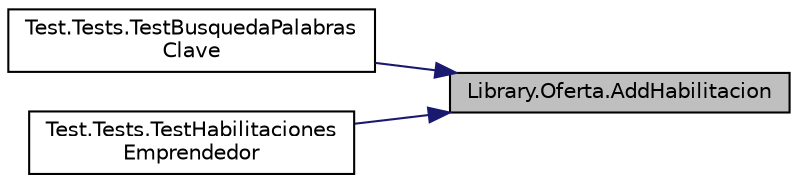 digraph "Library.Oferta.AddHabilitacion"
{
 // INTERACTIVE_SVG=YES
 // LATEX_PDF_SIZE
  edge [fontname="Helvetica",fontsize="10",labelfontname="Helvetica",labelfontsize="10"];
  node [fontname="Helvetica",fontsize="10",shape=record];
  rankdir="RL";
  Node1 [label="Library.Oferta.AddHabilitacion",height=0.2,width=0.4,color="black", fillcolor="grey75", style="filled", fontcolor="black",tooltip="Añade habilitaciones a la lista."];
  Node1 -> Node2 [dir="back",color="midnightblue",fontsize="10",style="solid",fontname="Helvetica"];
  Node2 [label="Test.Tests.TestBusquedaPalabras\lClave",height=0.2,width=0.4,color="black", fillcolor="white", style="filled",URL="$classTest_1_1Tests.html#a679b476e08b99beee1a627f2daba1be6",tooltip="Test de la clase busqueda, realiza una busqueda por palabras claves."];
  Node1 -> Node3 [dir="back",color="midnightblue",fontsize="10",style="solid",fontname="Helvetica"];
  Node3 [label="Test.Tests.TestHabilitaciones\lEmprendedor",height=0.2,width=0.4,color="black", fillcolor="white", style="filled",URL="$classTest_1_1Tests.html#ae511cef7a5709e144e854129e67f444d",tooltip="Prueba que dada una oferta se le asigenen las habilitaciones correspondientes."];
}
